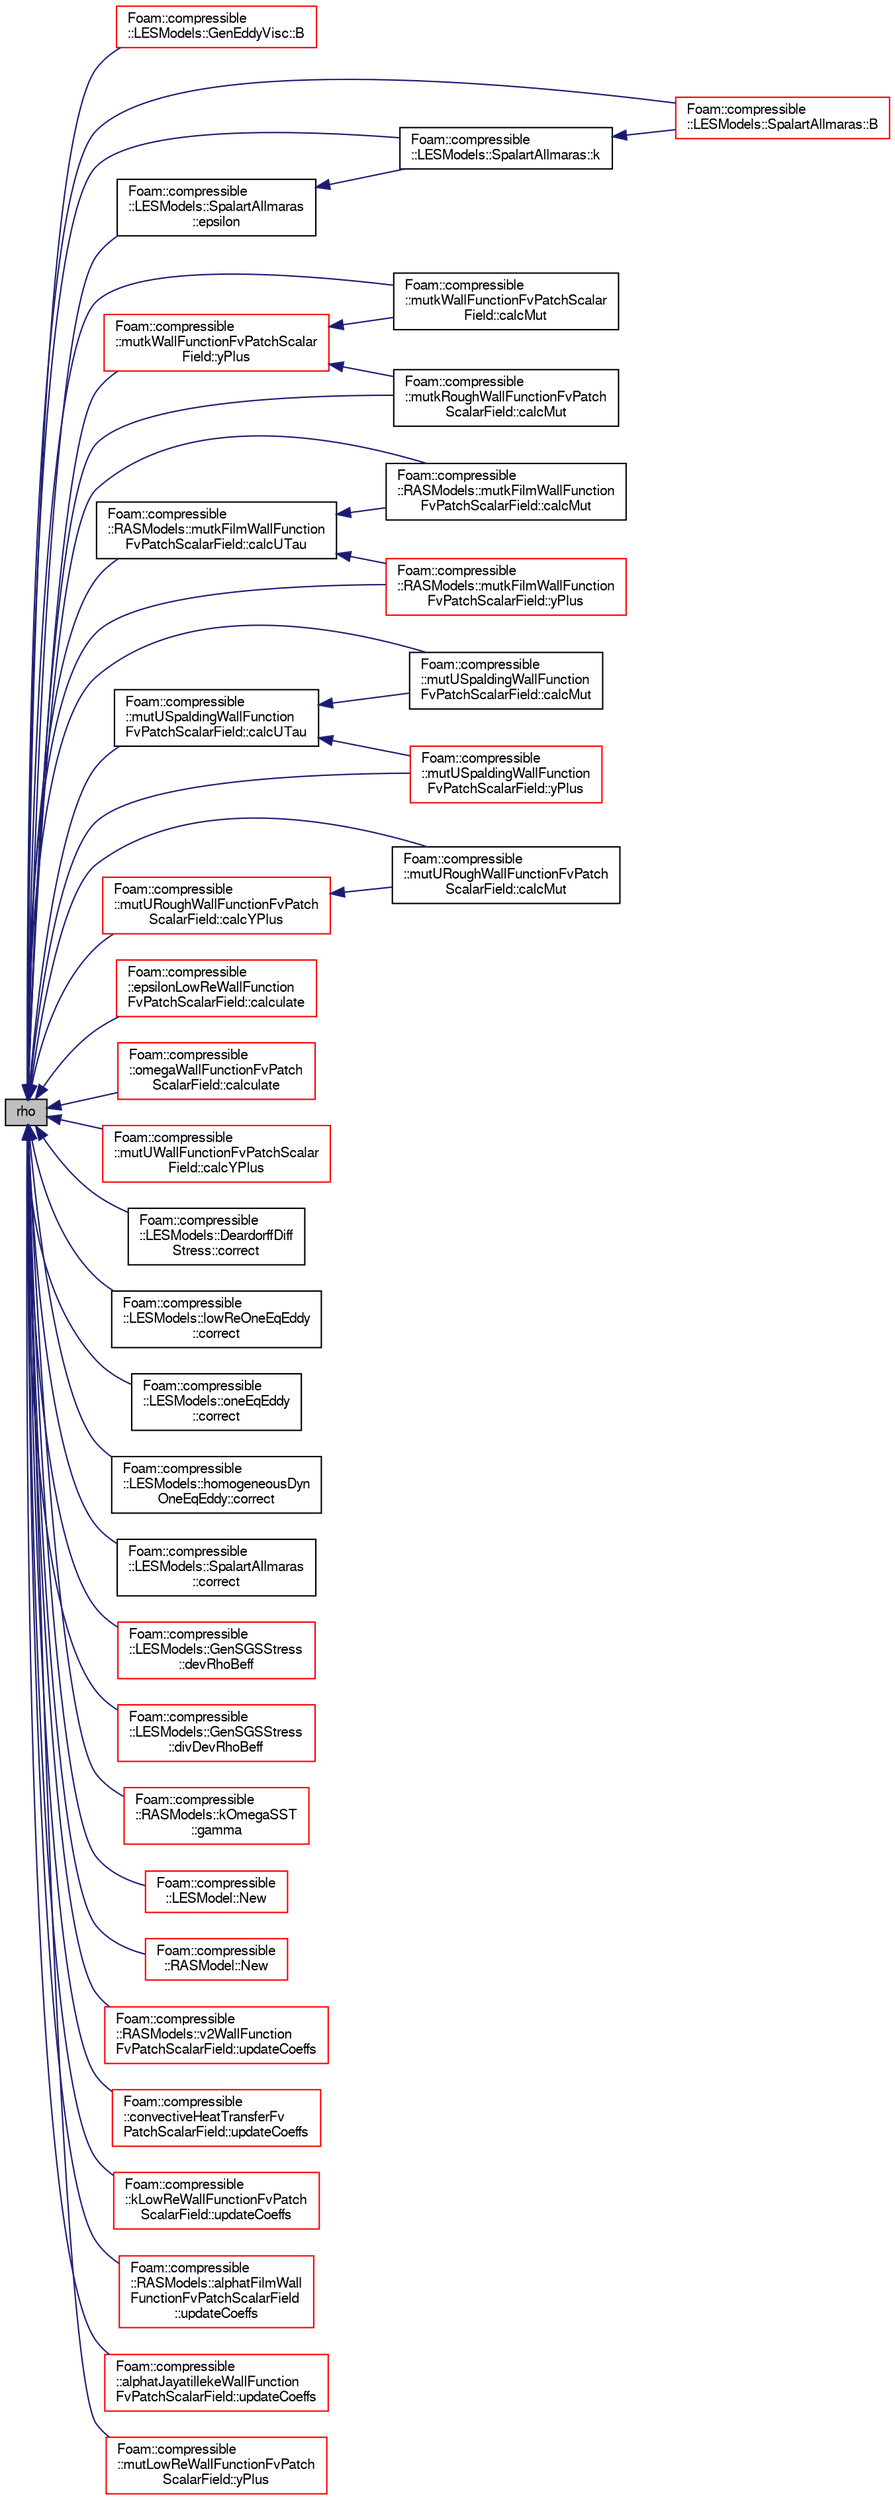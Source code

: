 digraph "rho"
{
  bgcolor="transparent";
  edge [fontname="FreeSans",fontsize="10",labelfontname="FreeSans",labelfontsize="10"];
  node [fontname="FreeSans",fontsize="10",shape=record];
  rankdir="LR";
  Node355 [label="rho",height=0.2,width=0.4,color="black", fillcolor="grey75", style="filled", fontcolor="black"];
  Node355 -> Node356 [dir="back",color="midnightblue",fontsize="10",style="solid",fontname="FreeSans"];
  Node356 [label="Foam::compressible\l::LESModels::GenEddyVisc::B",height=0.2,width=0.4,color="red",URL="$a30622.html#acf00bc568420cebcbea1c1227f8cdd58",tooltip="Return the sub-grid stress tensor. "];
  Node355 -> Node358 [dir="back",color="midnightblue",fontsize="10",style="solid",fontname="FreeSans"];
  Node358 [label="Foam::compressible\l::LESModels::SpalartAllmaras::B",height=0.2,width=0.4,color="red",URL="$a30650.html#acf00bc568420cebcbea1c1227f8cdd58",tooltip="Return the sub-grid stress tensor. "];
  Node355 -> Node360 [dir="back",color="midnightblue",fontsize="10",style="solid",fontname="FreeSans"];
  Node360 [label="Foam::compressible\l::mutkWallFunctionFvPatchScalar\lField::calcMut",height=0.2,width=0.4,color="black",URL="$a30702.html#a4556308ace319e9b6f84ab3f887a601c",tooltip="Calculate the turbulence viscosity. "];
  Node355 -> Node361 [dir="back",color="midnightblue",fontsize="10",style="solid",fontname="FreeSans"];
  Node361 [label="Foam::compressible\l::RASModels::mutkFilmWallFunction\lFvPatchScalarField::calcMut",height=0.2,width=0.4,color="black",URL="$a29038.html#a4556308ace319e9b6f84ab3f887a601c",tooltip="Calculate the turbulence viscosity. "];
  Node355 -> Node362 [dir="back",color="midnightblue",fontsize="10",style="solid",fontname="FreeSans"];
  Node362 [label="Foam::compressible\l::mutUSpaldingWallFunction\lFvPatchScalarField::calcMut",height=0.2,width=0.4,color="black",URL="$a30714.html#a4556308ace319e9b6f84ab3f887a601c",tooltip="Calculate the turbulence viscosity. "];
  Node355 -> Node363 [dir="back",color="midnightblue",fontsize="10",style="solid",fontname="FreeSans"];
  Node363 [label="Foam::compressible\l::mutkRoughWallFunctionFvPatch\lScalarField::calcMut",height=0.2,width=0.4,color="black",URL="$a30698.html#a4556308ace319e9b6f84ab3f887a601c",tooltip="Calculate the turbulence viscosity. "];
  Node355 -> Node364 [dir="back",color="midnightblue",fontsize="10",style="solid",fontname="FreeSans"];
  Node364 [label="Foam::compressible\l::mutURoughWallFunctionFvPatch\lScalarField::calcMut",height=0.2,width=0.4,color="black",URL="$a30710.html#a4556308ace319e9b6f84ab3f887a601c",tooltip="Calculate the turbulence viscosity. "];
  Node355 -> Node365 [dir="back",color="midnightblue",fontsize="10",style="solid",fontname="FreeSans"];
  Node365 [label="Foam::compressible\l::epsilonLowReWallFunction\lFvPatchScalarField::calculate",height=0.2,width=0.4,color="red",URL="$a30678.html#a9b10d949afa36a0fe772c66e94719865",tooltip="Calculate the epsilon and G. "];
  Node355 -> Node367 [dir="back",color="midnightblue",fontsize="10",style="solid",fontname="FreeSans"];
  Node367 [label="Foam::compressible\l::omegaWallFunctionFvPatch\lScalarField::calculate",height=0.2,width=0.4,color="red",URL="$a30726.html#a198ab1edcd6a58e1f422febaac58dacc",tooltip="Calculate the omega and G. "];
  Node355 -> Node376 [dir="back",color="midnightblue",fontsize="10",style="solid",fontname="FreeSans"];
  Node376 [label="Foam::compressible\l::RASModels::mutkFilmWallFunction\lFvPatchScalarField::calcUTau",height=0.2,width=0.4,color="black",URL="$a29038.html#a24807ec3405a761fb6380573614a3040",tooltip="Calculate the friction velocity. "];
  Node376 -> Node361 [dir="back",color="midnightblue",fontsize="10",style="solid",fontname="FreeSans"];
  Node376 -> Node377 [dir="back",color="midnightblue",fontsize="10",style="solid",fontname="FreeSans"];
  Node377 [label="Foam::compressible\l::RASModels::mutkFilmWallFunction\lFvPatchScalarField::yPlus",height=0.2,width=0.4,color="red",URL="$a29038.html#a0de83d05eb8aabc5f8cf747584ef03c3",tooltip="Calculate and return the yPlus at the boundary. "];
  Node355 -> Node379 [dir="back",color="midnightblue",fontsize="10",style="solid",fontname="FreeSans"];
  Node379 [label="Foam::compressible\l::mutUSpaldingWallFunction\lFvPatchScalarField::calcUTau",height=0.2,width=0.4,color="black",URL="$a30714.html#a24807ec3405a761fb6380573614a3040",tooltip="Calculate the friction velocity. "];
  Node379 -> Node362 [dir="back",color="midnightblue",fontsize="10",style="solid",fontname="FreeSans"];
  Node379 -> Node380 [dir="back",color="midnightblue",fontsize="10",style="solid",fontname="FreeSans"];
  Node380 [label="Foam::compressible\l::mutUSpaldingWallFunction\lFvPatchScalarField::yPlus",height=0.2,width=0.4,color="red",URL="$a30714.html#a0de83d05eb8aabc5f8cf747584ef03c3",tooltip="Calculate and return the yPlus at the boundary. "];
  Node355 -> Node382 [dir="back",color="midnightblue",fontsize="10",style="solid",fontname="FreeSans"];
  Node382 [label="Foam::compressible\l::mutUWallFunctionFvPatchScalar\lField::calcYPlus",height=0.2,width=0.4,color="red",URL="$a30718.html#ad8e694d783badd5959d78884358ffb9f",tooltip="Calculate yPLus. "];
  Node355 -> Node386 [dir="back",color="midnightblue",fontsize="10",style="solid",fontname="FreeSans"];
  Node386 [label="Foam::compressible\l::mutURoughWallFunctionFvPatch\lScalarField::calcYPlus",height=0.2,width=0.4,color="red",URL="$a30710.html#ad8e694d783badd5959d78884358ffb9f",tooltip="Calculate yPLus. "];
  Node386 -> Node364 [dir="back",color="midnightblue",fontsize="10",style="solid",fontname="FreeSans"];
  Node355 -> Node389 [dir="back",color="midnightblue",fontsize="10",style="solid",fontname="FreeSans"];
  Node389 [label="Foam::compressible\l::LESModels::DeardorffDiff\lStress::correct",height=0.2,width=0.4,color="black",URL="$a30614.html#a4f67b3ab06ec329ec02fa14d5f15d8f2",tooltip="Correct Eddy-Viscosity and related properties. "];
  Node355 -> Node390 [dir="back",color="midnightblue",fontsize="10",style="solid",fontname="FreeSans"];
  Node390 [label="Foam::compressible\l::LESModels::lowReOneEqEddy\l::correct",height=0.2,width=0.4,color="black",URL="$a30638.html#a4f67b3ab06ec329ec02fa14d5f15d8f2",tooltip="Correct Eddy-Viscosity and related properties. "];
  Node355 -> Node391 [dir="back",color="midnightblue",fontsize="10",style="solid",fontname="FreeSans"];
  Node391 [label="Foam::compressible\l::LESModels::oneEqEddy\l::correct",height=0.2,width=0.4,color="black",URL="$a30642.html#a4f67b3ab06ec329ec02fa14d5f15d8f2",tooltip="Correct Eddy-Viscosity and related properties. "];
  Node355 -> Node392 [dir="back",color="midnightblue",fontsize="10",style="solid",fontname="FreeSans"];
  Node392 [label="Foam::compressible\l::LESModels::homogeneousDyn\lOneEqEddy::correct",height=0.2,width=0.4,color="black",URL="$a30630.html#a4f67b3ab06ec329ec02fa14d5f15d8f2",tooltip="Correct Eddy-Viscosity and related properties. "];
  Node355 -> Node393 [dir="back",color="midnightblue",fontsize="10",style="solid",fontname="FreeSans"];
  Node393 [label="Foam::compressible\l::LESModels::SpalartAllmaras\l::correct",height=0.2,width=0.4,color="black",URL="$a30650.html#a4f67b3ab06ec329ec02fa14d5f15d8f2",tooltip="Correct nuTilda and related properties. "];
  Node355 -> Node394 [dir="back",color="midnightblue",fontsize="10",style="solid",fontname="FreeSans"];
  Node394 [label="Foam::compressible\l::LESModels::GenSGSStress\l::devRhoBeff",height=0.2,width=0.4,color="red",URL="$a30626.html#aca5d93ebfc5602c84fbc217bf65073db",tooltip="Return the deviatoric part of the effective sub-grid. "];
  Node355 -> Node396 [dir="back",color="midnightblue",fontsize="10",style="solid",fontname="FreeSans"];
  Node396 [label="Foam::compressible\l::LESModels::GenSGSStress\l::divDevRhoBeff",height=0.2,width=0.4,color="red",URL="$a30626.html#abb568bf10d2e3a2623bb4d30a613ee61",tooltip="Returns divergence of B : i.e. the additional term in the. "];
  Node355 -> Node397 [dir="back",color="midnightblue",fontsize="10",style="solid",fontname="FreeSans"];
  Node397 [label="Foam::compressible\l::LESModels::SpalartAllmaras\l::epsilon",height=0.2,width=0.4,color="black",URL="$a30650.html#a7593db4148b0ba5155861a0292ec9c32",tooltip="Return sub-grid disipation rate. "];
  Node397 -> Node398 [dir="back",color="midnightblue",fontsize="10",style="solid",fontname="FreeSans"];
  Node398 [label="Foam::compressible\l::LESModels::SpalartAllmaras::k",height=0.2,width=0.4,color="black",URL="$a30650.html#a2cc3daa68147a9052c2b37e9ac37eca4",tooltip="Return SGS kinetic energy. "];
  Node398 -> Node358 [dir="back",color="midnightblue",fontsize="10",style="solid",fontname="FreeSans"];
  Node355 -> Node399 [dir="back",color="midnightblue",fontsize="10",style="solid",fontname="FreeSans"];
  Node399 [label="Foam::compressible\l::RASModels::kOmegaSST\l::gamma",height=0.2,width=0.4,color="red",URL="$a30738.html#af78889d1b8882a298fc4b7f8c8a2594e"];
  Node355 -> Node398 [dir="back",color="midnightblue",fontsize="10",style="solid",fontname="FreeSans"];
  Node355 -> Node402 [dir="back",color="midnightblue",fontsize="10",style="solid",fontname="FreeSans"];
  Node402 [label="Foam::compressible\l::LESModel::New",height=0.2,width=0.4,color="red",URL="$a30634.html#af4e6abb8d2e79b8b3eaca38a096c83d1",tooltip="Return a reference to the selected LES model. "];
  Node355 -> Node404 [dir="back",color="midnightblue",fontsize="10",style="solid",fontname="FreeSans"];
  Node404 [label="Foam::compressible\l::RASModel::New",height=0.2,width=0.4,color="red",URL="$a30758.html#a491e148b3619e34185534185901d5b6b",tooltip="Return a reference to the selected RAS model. "];
  Node355 -> Node406 [dir="back",color="midnightblue",fontsize="10",style="solid",fontname="FreeSans"];
  Node406 [label="Foam::compressible\l::RASModels::v2WallFunction\lFvPatchScalarField::updateCoeffs",height=0.2,width=0.4,color="red",URL="$a30730.html#a7e24eafac629d3733181cd942d4c902f",tooltip="Update the coefficients associated with the patch field. "];
  Node355 -> Node408 [dir="back",color="midnightblue",fontsize="10",style="solid",fontname="FreeSans"];
  Node408 [label="Foam::compressible\l::convectiveHeatTransferFv\lPatchScalarField::updateCoeffs",height=0.2,width=0.4,color="red",URL="$a30658.html#a7e24eafac629d3733181cd942d4c902f",tooltip="Update the coefficients associated with the patch field. "];
  Node355 -> Node410 [dir="back",color="midnightblue",fontsize="10",style="solid",fontname="FreeSans"];
  Node410 [label="Foam::compressible\l::kLowReWallFunctionFvPatch\lScalarField::updateCoeffs",height=0.2,width=0.4,color="red",URL="$a30690.html#a7e24eafac629d3733181cd942d4c902f",tooltip="Update the coefficients associated with the patch field. "];
  Node355 -> Node412 [dir="back",color="midnightblue",fontsize="10",style="solid",fontname="FreeSans"];
  Node412 [label="Foam::compressible\l::RASModels::alphatFilmWall\lFunctionFvPatchScalarField\l::updateCoeffs",height=0.2,width=0.4,color="red",URL="$a29034.html#a7e24eafac629d3733181cd942d4c902f",tooltip="Update the coefficients associated with the patch field. "];
  Node355 -> Node414 [dir="back",color="midnightblue",fontsize="10",style="solid",fontname="FreeSans"];
  Node414 [label="Foam::compressible\l::alphatJayatillekeWallFunction\lFvPatchScalarField::updateCoeffs",height=0.2,width=0.4,color="red",URL="$a30670.html#a7e24eafac629d3733181cd942d4c902f",tooltip="Update the coefficients associated with the patch field. "];
  Node355 -> Node416 [dir="back",color="midnightblue",fontsize="10",style="solid",fontname="FreeSans"];
  Node416 [label="Foam::compressible\l::mutkWallFunctionFvPatchScalar\lField::yPlus",height=0.2,width=0.4,color="red",URL="$a30702.html#a0de83d05eb8aabc5f8cf747584ef03c3",tooltip="Calculate and return the yPlus at the boundary. "];
  Node416 -> Node360 [dir="back",color="midnightblue",fontsize="10",style="solid",fontname="FreeSans"];
  Node416 -> Node363 [dir="back",color="midnightblue",fontsize="10",style="solid",fontname="FreeSans"];
  Node355 -> Node418 [dir="back",color="midnightblue",fontsize="10",style="solid",fontname="FreeSans"];
  Node418 [label="Foam::compressible\l::mutLowReWallFunctionFvPatch\lScalarField::yPlus",height=0.2,width=0.4,color="red",URL="$a30706.html#a0de83d05eb8aabc5f8cf747584ef03c3",tooltip="Calculate and return the yPlus at the boundary. "];
  Node355 -> Node377 [dir="back",color="midnightblue",fontsize="10",style="solid",fontname="FreeSans"];
  Node355 -> Node380 [dir="back",color="midnightblue",fontsize="10",style="solid",fontname="FreeSans"];
}
